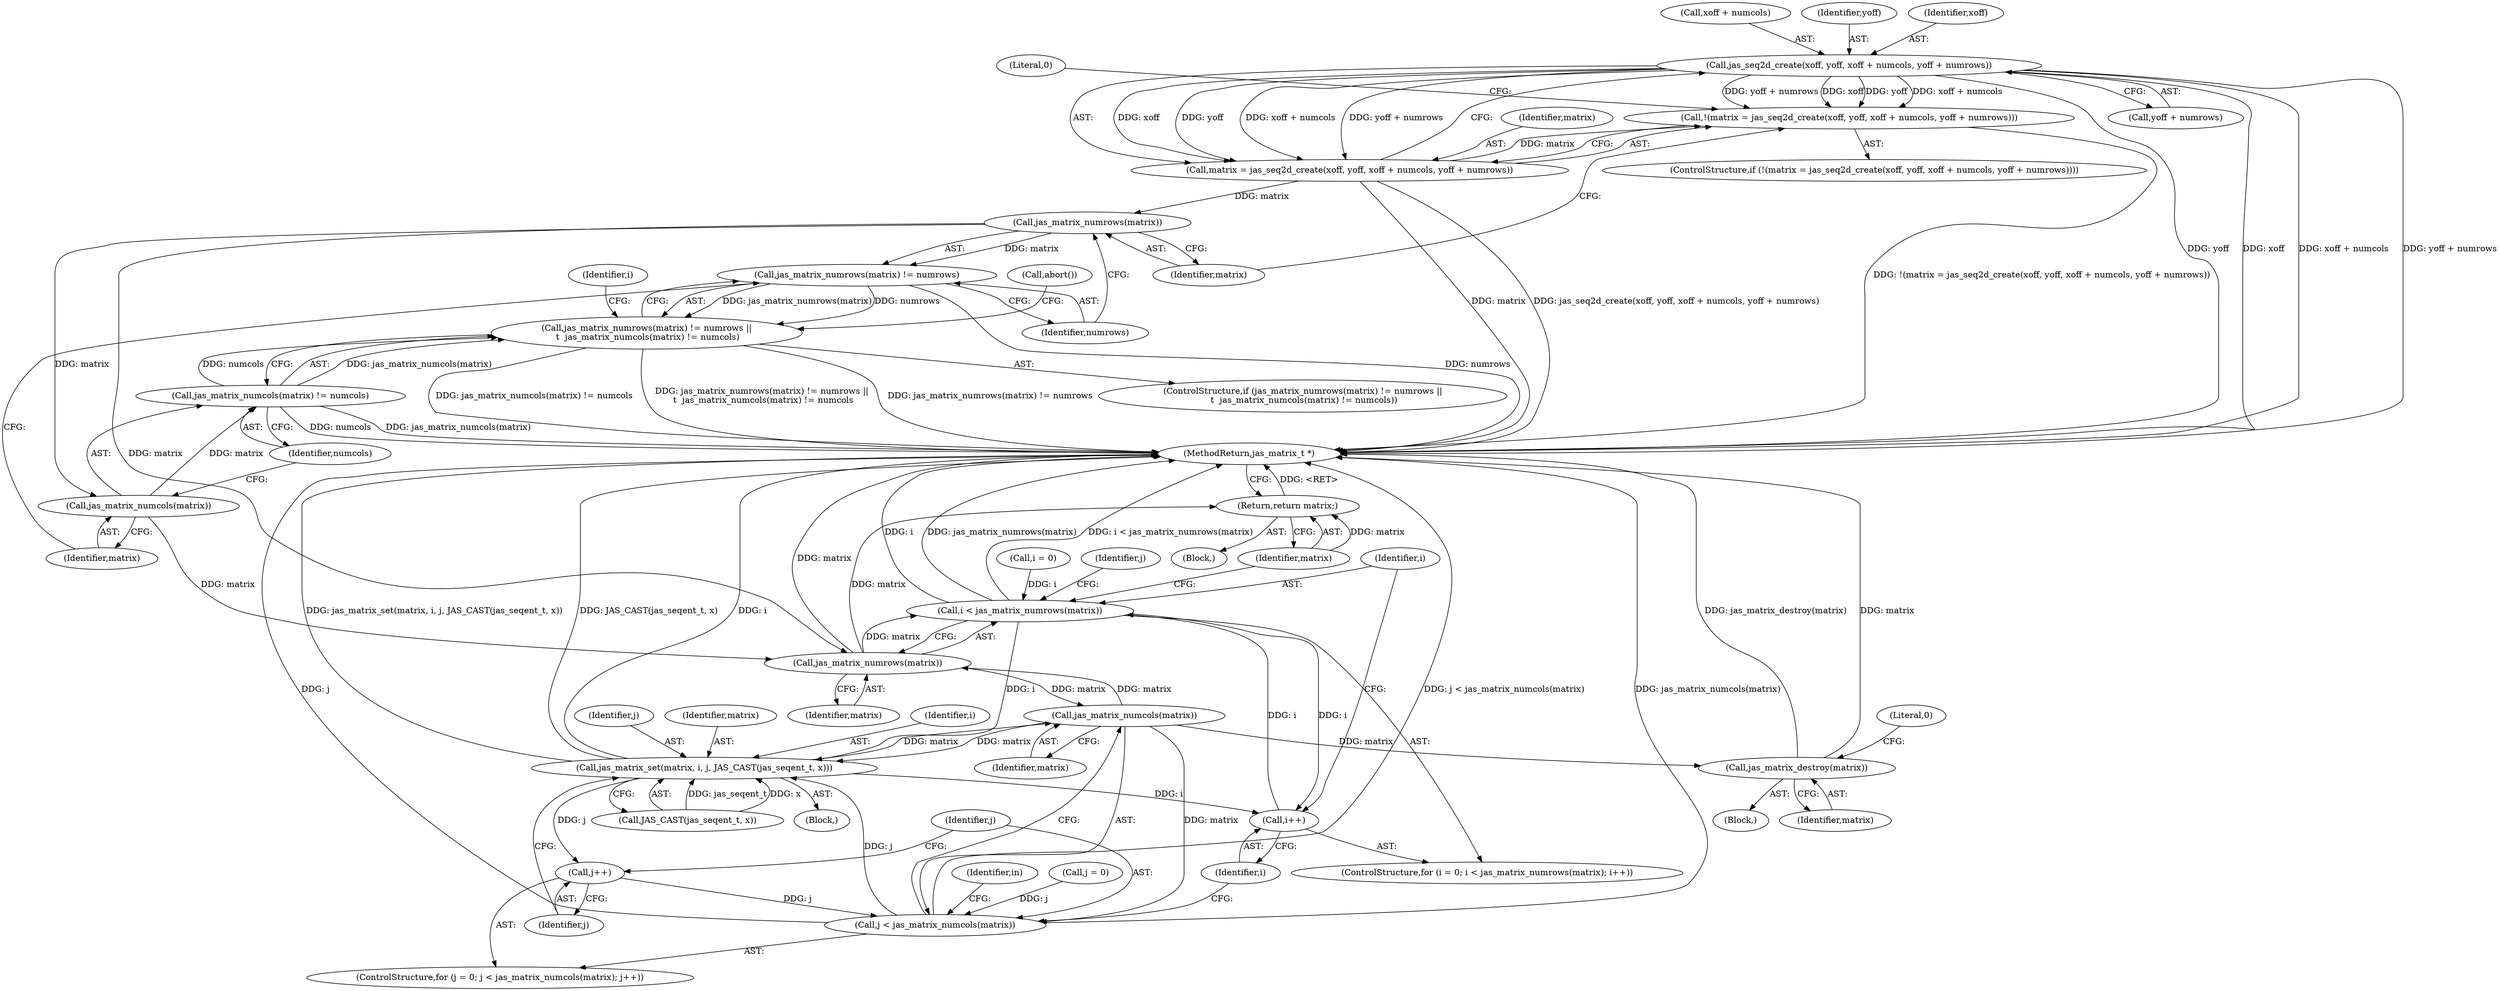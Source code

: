 digraph "1_jasper_d42b2388f7f8e0332c846675133acea151fc557a_28@API" {
"1000140" [label="(Call,jas_seq2d_create(xoff, yoff, xoff + numcols, yoff + numrows))"];
"1000137" [label="(Call,!(matrix = jas_seq2d_create(xoff, yoff, xoff + numcols, yoff + numrows)))"];
"1000138" [label="(Call,matrix = jas_seq2d_create(xoff, yoff, xoff + numcols, yoff + numrows))"];
"1000154" [label="(Call,jas_matrix_numrows(matrix))"];
"1000153" [label="(Call,jas_matrix_numrows(matrix) != numrows)"];
"1000152" [label="(Call,jas_matrix_numrows(matrix) != numrows ||\n \t  jas_matrix_numcols(matrix) != numcols)"];
"1000158" [label="(Call,jas_matrix_numcols(matrix))"];
"1000157" [label="(Call,jas_matrix_numcols(matrix) != numcols)"];
"1000169" [label="(Call,jas_matrix_numrows(matrix))"];
"1000167" [label="(Call,i < jas_matrix_numrows(matrix))"];
"1000171" [label="(Call,i++)"];
"1000198" [label="(Call,jas_matrix_set(matrix, i, j, JAS_CAST(jas_seqent_t, x)))"];
"1000180" [label="(Call,jas_matrix_numcols(matrix))"];
"1000178" [label="(Call,j < jas_matrix_numcols(matrix))"];
"1000194" [label="(Call,jas_matrix_destroy(matrix))"];
"1000182" [label="(Call,j++)"];
"1000205" [label="(Return,return matrix;)"];
"1000178" [label="(Call,j < jas_matrix_numcols(matrix))"];
"1000157" [label="(Call,jas_matrix_numcols(matrix) != numcols)"];
"1000171" [label="(Call,i++)"];
"1000143" [label="(Call,xoff + numcols)"];
"1000202" [label="(Call,JAS_CAST(jas_seqent_t, x))"];
"1000195" [label="(Identifier,matrix)"];
"1000207" [label="(MethodReturn,jas_matrix_t *)"];
"1000136" [label="(ControlStructure,if (!(matrix = jas_seq2d_create(xoff, yoff, xoff + numcols, yoff + numrows))))"];
"1000198" [label="(Call,jas_matrix_set(matrix, i, j, JAS_CAST(jas_seqent_t, x)))"];
"1000163" [label="(ControlStructure,for (i = 0; i < jas_matrix_numrows(matrix); i++))"];
"1000160" [label="(Identifier,numcols)"];
"1000200" [label="(Identifier,i)"];
"1000150" [label="(Literal,0)"];
"1000169" [label="(Call,jas_matrix_numrows(matrix))"];
"1000164" [label="(Call,i = 0)"];
"1000152" [label="(Call,jas_matrix_numrows(matrix) != numrows ||\n \t  jas_matrix_numcols(matrix) != numcols)"];
"1000197" [label="(Literal,0)"];
"1000170" [label="(Identifier,matrix)"];
"1000182" [label="(Call,j++)"];
"1000156" [label="(Identifier,numrows)"];
"1000180" [label="(Call,jas_matrix_numcols(matrix))"];
"1000201" [label="(Identifier,j)"];
"1000142" [label="(Identifier,yoff)"];
"1000153" [label="(Call,jas_matrix_numrows(matrix) != numrows)"];
"1000165" [label="(Identifier,i)"];
"1000174" [label="(ControlStructure,for (j = 0; j < jas_matrix_numcols(matrix); j++))"];
"1000206" [label="(Identifier,matrix)"];
"1000141" [label="(Identifier,xoff)"];
"1000188" [label="(Identifier,in)"];
"1000194" [label="(Call,jas_matrix_destroy(matrix))"];
"1000184" [label="(Block,)"];
"1000183" [label="(Identifier,j)"];
"1000179" [label="(Identifier,j)"];
"1000167" [label="(Call,i < jas_matrix_numrows(matrix))"];
"1000137" [label="(Call,!(matrix = jas_seq2d_create(xoff, yoff, xoff + numcols, yoff + numrows)))"];
"1000155" [label="(Identifier,matrix)"];
"1000159" [label="(Identifier,matrix)"];
"1000181" [label="(Identifier,matrix)"];
"1000162" [label="(Call,abort())"];
"1000176" [label="(Identifier,j)"];
"1000140" [label="(Call,jas_seq2d_create(xoff, yoff, xoff + numcols, yoff + numrows))"];
"1000158" [label="(Call,jas_matrix_numcols(matrix))"];
"1000168" [label="(Identifier,i)"];
"1000138" [label="(Call,matrix = jas_seq2d_create(xoff, yoff, xoff + numcols, yoff + numrows))"];
"1000146" [label="(Call,yoff + numrows)"];
"1000154" [label="(Call,jas_matrix_numrows(matrix))"];
"1000175" [label="(Call,j = 0)"];
"1000103" [label="(Block,)"];
"1000199" [label="(Identifier,matrix)"];
"1000193" [label="(Block,)"];
"1000151" [label="(ControlStructure,if (jas_matrix_numrows(matrix) != numrows ||\n \t  jas_matrix_numcols(matrix) != numcols))"];
"1000139" [label="(Identifier,matrix)"];
"1000172" [label="(Identifier,i)"];
"1000205" [label="(Return,return matrix;)"];
"1000140" -> "1000138"  [label="AST: "];
"1000140" -> "1000146"  [label="CFG: "];
"1000141" -> "1000140"  [label="AST: "];
"1000142" -> "1000140"  [label="AST: "];
"1000143" -> "1000140"  [label="AST: "];
"1000146" -> "1000140"  [label="AST: "];
"1000138" -> "1000140"  [label="CFG: "];
"1000140" -> "1000207"  [label="DDG: yoff"];
"1000140" -> "1000207"  [label="DDG: xoff"];
"1000140" -> "1000207"  [label="DDG: xoff + numcols"];
"1000140" -> "1000207"  [label="DDG: yoff + numrows"];
"1000140" -> "1000137"  [label="DDG: xoff"];
"1000140" -> "1000137"  [label="DDG: yoff"];
"1000140" -> "1000137"  [label="DDG: xoff + numcols"];
"1000140" -> "1000137"  [label="DDG: yoff + numrows"];
"1000140" -> "1000138"  [label="DDG: xoff"];
"1000140" -> "1000138"  [label="DDG: yoff"];
"1000140" -> "1000138"  [label="DDG: xoff + numcols"];
"1000140" -> "1000138"  [label="DDG: yoff + numrows"];
"1000137" -> "1000136"  [label="AST: "];
"1000137" -> "1000138"  [label="CFG: "];
"1000138" -> "1000137"  [label="AST: "];
"1000150" -> "1000137"  [label="CFG: "];
"1000155" -> "1000137"  [label="CFG: "];
"1000137" -> "1000207"  [label="DDG: !(matrix = jas_seq2d_create(xoff, yoff, xoff + numcols, yoff + numrows))"];
"1000138" -> "1000137"  [label="DDG: matrix"];
"1000139" -> "1000138"  [label="AST: "];
"1000138" -> "1000207"  [label="DDG: matrix"];
"1000138" -> "1000207"  [label="DDG: jas_seq2d_create(xoff, yoff, xoff + numcols, yoff + numrows)"];
"1000138" -> "1000154"  [label="DDG: matrix"];
"1000154" -> "1000153"  [label="AST: "];
"1000154" -> "1000155"  [label="CFG: "];
"1000155" -> "1000154"  [label="AST: "];
"1000156" -> "1000154"  [label="CFG: "];
"1000154" -> "1000153"  [label="DDG: matrix"];
"1000154" -> "1000158"  [label="DDG: matrix"];
"1000154" -> "1000169"  [label="DDG: matrix"];
"1000153" -> "1000152"  [label="AST: "];
"1000153" -> "1000156"  [label="CFG: "];
"1000156" -> "1000153"  [label="AST: "];
"1000159" -> "1000153"  [label="CFG: "];
"1000152" -> "1000153"  [label="CFG: "];
"1000153" -> "1000207"  [label="DDG: numrows"];
"1000153" -> "1000152"  [label="DDG: jas_matrix_numrows(matrix)"];
"1000153" -> "1000152"  [label="DDG: numrows"];
"1000152" -> "1000151"  [label="AST: "];
"1000152" -> "1000157"  [label="CFG: "];
"1000157" -> "1000152"  [label="AST: "];
"1000162" -> "1000152"  [label="CFG: "];
"1000165" -> "1000152"  [label="CFG: "];
"1000152" -> "1000207"  [label="DDG: jas_matrix_numcols(matrix) != numcols"];
"1000152" -> "1000207"  [label="DDG: jas_matrix_numrows(matrix) != numrows ||\n \t  jas_matrix_numcols(matrix) != numcols"];
"1000152" -> "1000207"  [label="DDG: jas_matrix_numrows(matrix) != numrows"];
"1000157" -> "1000152"  [label="DDG: jas_matrix_numcols(matrix)"];
"1000157" -> "1000152"  [label="DDG: numcols"];
"1000158" -> "1000157"  [label="AST: "];
"1000158" -> "1000159"  [label="CFG: "];
"1000159" -> "1000158"  [label="AST: "];
"1000160" -> "1000158"  [label="CFG: "];
"1000158" -> "1000157"  [label="DDG: matrix"];
"1000158" -> "1000169"  [label="DDG: matrix"];
"1000157" -> "1000160"  [label="CFG: "];
"1000160" -> "1000157"  [label="AST: "];
"1000157" -> "1000207"  [label="DDG: numcols"];
"1000157" -> "1000207"  [label="DDG: jas_matrix_numcols(matrix)"];
"1000169" -> "1000167"  [label="AST: "];
"1000169" -> "1000170"  [label="CFG: "];
"1000170" -> "1000169"  [label="AST: "];
"1000167" -> "1000169"  [label="CFG: "];
"1000169" -> "1000207"  [label="DDG: matrix"];
"1000169" -> "1000167"  [label="DDG: matrix"];
"1000180" -> "1000169"  [label="DDG: matrix"];
"1000169" -> "1000180"  [label="DDG: matrix"];
"1000169" -> "1000205"  [label="DDG: matrix"];
"1000167" -> "1000163"  [label="AST: "];
"1000168" -> "1000167"  [label="AST: "];
"1000176" -> "1000167"  [label="CFG: "];
"1000206" -> "1000167"  [label="CFG: "];
"1000167" -> "1000207"  [label="DDG: i"];
"1000167" -> "1000207"  [label="DDG: jas_matrix_numrows(matrix)"];
"1000167" -> "1000207"  [label="DDG: i < jas_matrix_numrows(matrix)"];
"1000171" -> "1000167"  [label="DDG: i"];
"1000164" -> "1000167"  [label="DDG: i"];
"1000167" -> "1000171"  [label="DDG: i"];
"1000167" -> "1000198"  [label="DDG: i"];
"1000171" -> "1000163"  [label="AST: "];
"1000171" -> "1000172"  [label="CFG: "];
"1000172" -> "1000171"  [label="AST: "];
"1000168" -> "1000171"  [label="CFG: "];
"1000198" -> "1000171"  [label="DDG: i"];
"1000198" -> "1000184"  [label="AST: "];
"1000198" -> "1000202"  [label="CFG: "];
"1000199" -> "1000198"  [label="AST: "];
"1000200" -> "1000198"  [label="AST: "];
"1000201" -> "1000198"  [label="AST: "];
"1000202" -> "1000198"  [label="AST: "];
"1000183" -> "1000198"  [label="CFG: "];
"1000198" -> "1000207"  [label="DDG: i"];
"1000198" -> "1000207"  [label="DDG: jas_matrix_set(matrix, i, j, JAS_CAST(jas_seqent_t, x))"];
"1000198" -> "1000207"  [label="DDG: JAS_CAST(jas_seqent_t, x)"];
"1000198" -> "1000180"  [label="DDG: matrix"];
"1000198" -> "1000182"  [label="DDG: j"];
"1000180" -> "1000198"  [label="DDG: matrix"];
"1000178" -> "1000198"  [label="DDG: j"];
"1000202" -> "1000198"  [label="DDG: jas_seqent_t"];
"1000202" -> "1000198"  [label="DDG: x"];
"1000180" -> "1000178"  [label="AST: "];
"1000180" -> "1000181"  [label="CFG: "];
"1000181" -> "1000180"  [label="AST: "];
"1000178" -> "1000180"  [label="CFG: "];
"1000180" -> "1000178"  [label="DDG: matrix"];
"1000180" -> "1000194"  [label="DDG: matrix"];
"1000178" -> "1000174"  [label="AST: "];
"1000179" -> "1000178"  [label="AST: "];
"1000188" -> "1000178"  [label="CFG: "];
"1000172" -> "1000178"  [label="CFG: "];
"1000178" -> "1000207"  [label="DDG: j"];
"1000178" -> "1000207"  [label="DDG: j < jas_matrix_numcols(matrix)"];
"1000178" -> "1000207"  [label="DDG: jas_matrix_numcols(matrix)"];
"1000175" -> "1000178"  [label="DDG: j"];
"1000182" -> "1000178"  [label="DDG: j"];
"1000194" -> "1000193"  [label="AST: "];
"1000194" -> "1000195"  [label="CFG: "];
"1000195" -> "1000194"  [label="AST: "];
"1000197" -> "1000194"  [label="CFG: "];
"1000194" -> "1000207"  [label="DDG: jas_matrix_destroy(matrix)"];
"1000194" -> "1000207"  [label="DDG: matrix"];
"1000182" -> "1000174"  [label="AST: "];
"1000182" -> "1000183"  [label="CFG: "];
"1000183" -> "1000182"  [label="AST: "];
"1000179" -> "1000182"  [label="CFG: "];
"1000205" -> "1000103"  [label="AST: "];
"1000205" -> "1000206"  [label="CFG: "];
"1000206" -> "1000205"  [label="AST: "];
"1000207" -> "1000205"  [label="CFG: "];
"1000205" -> "1000207"  [label="DDG: <RET>"];
"1000206" -> "1000205"  [label="DDG: matrix"];
}
